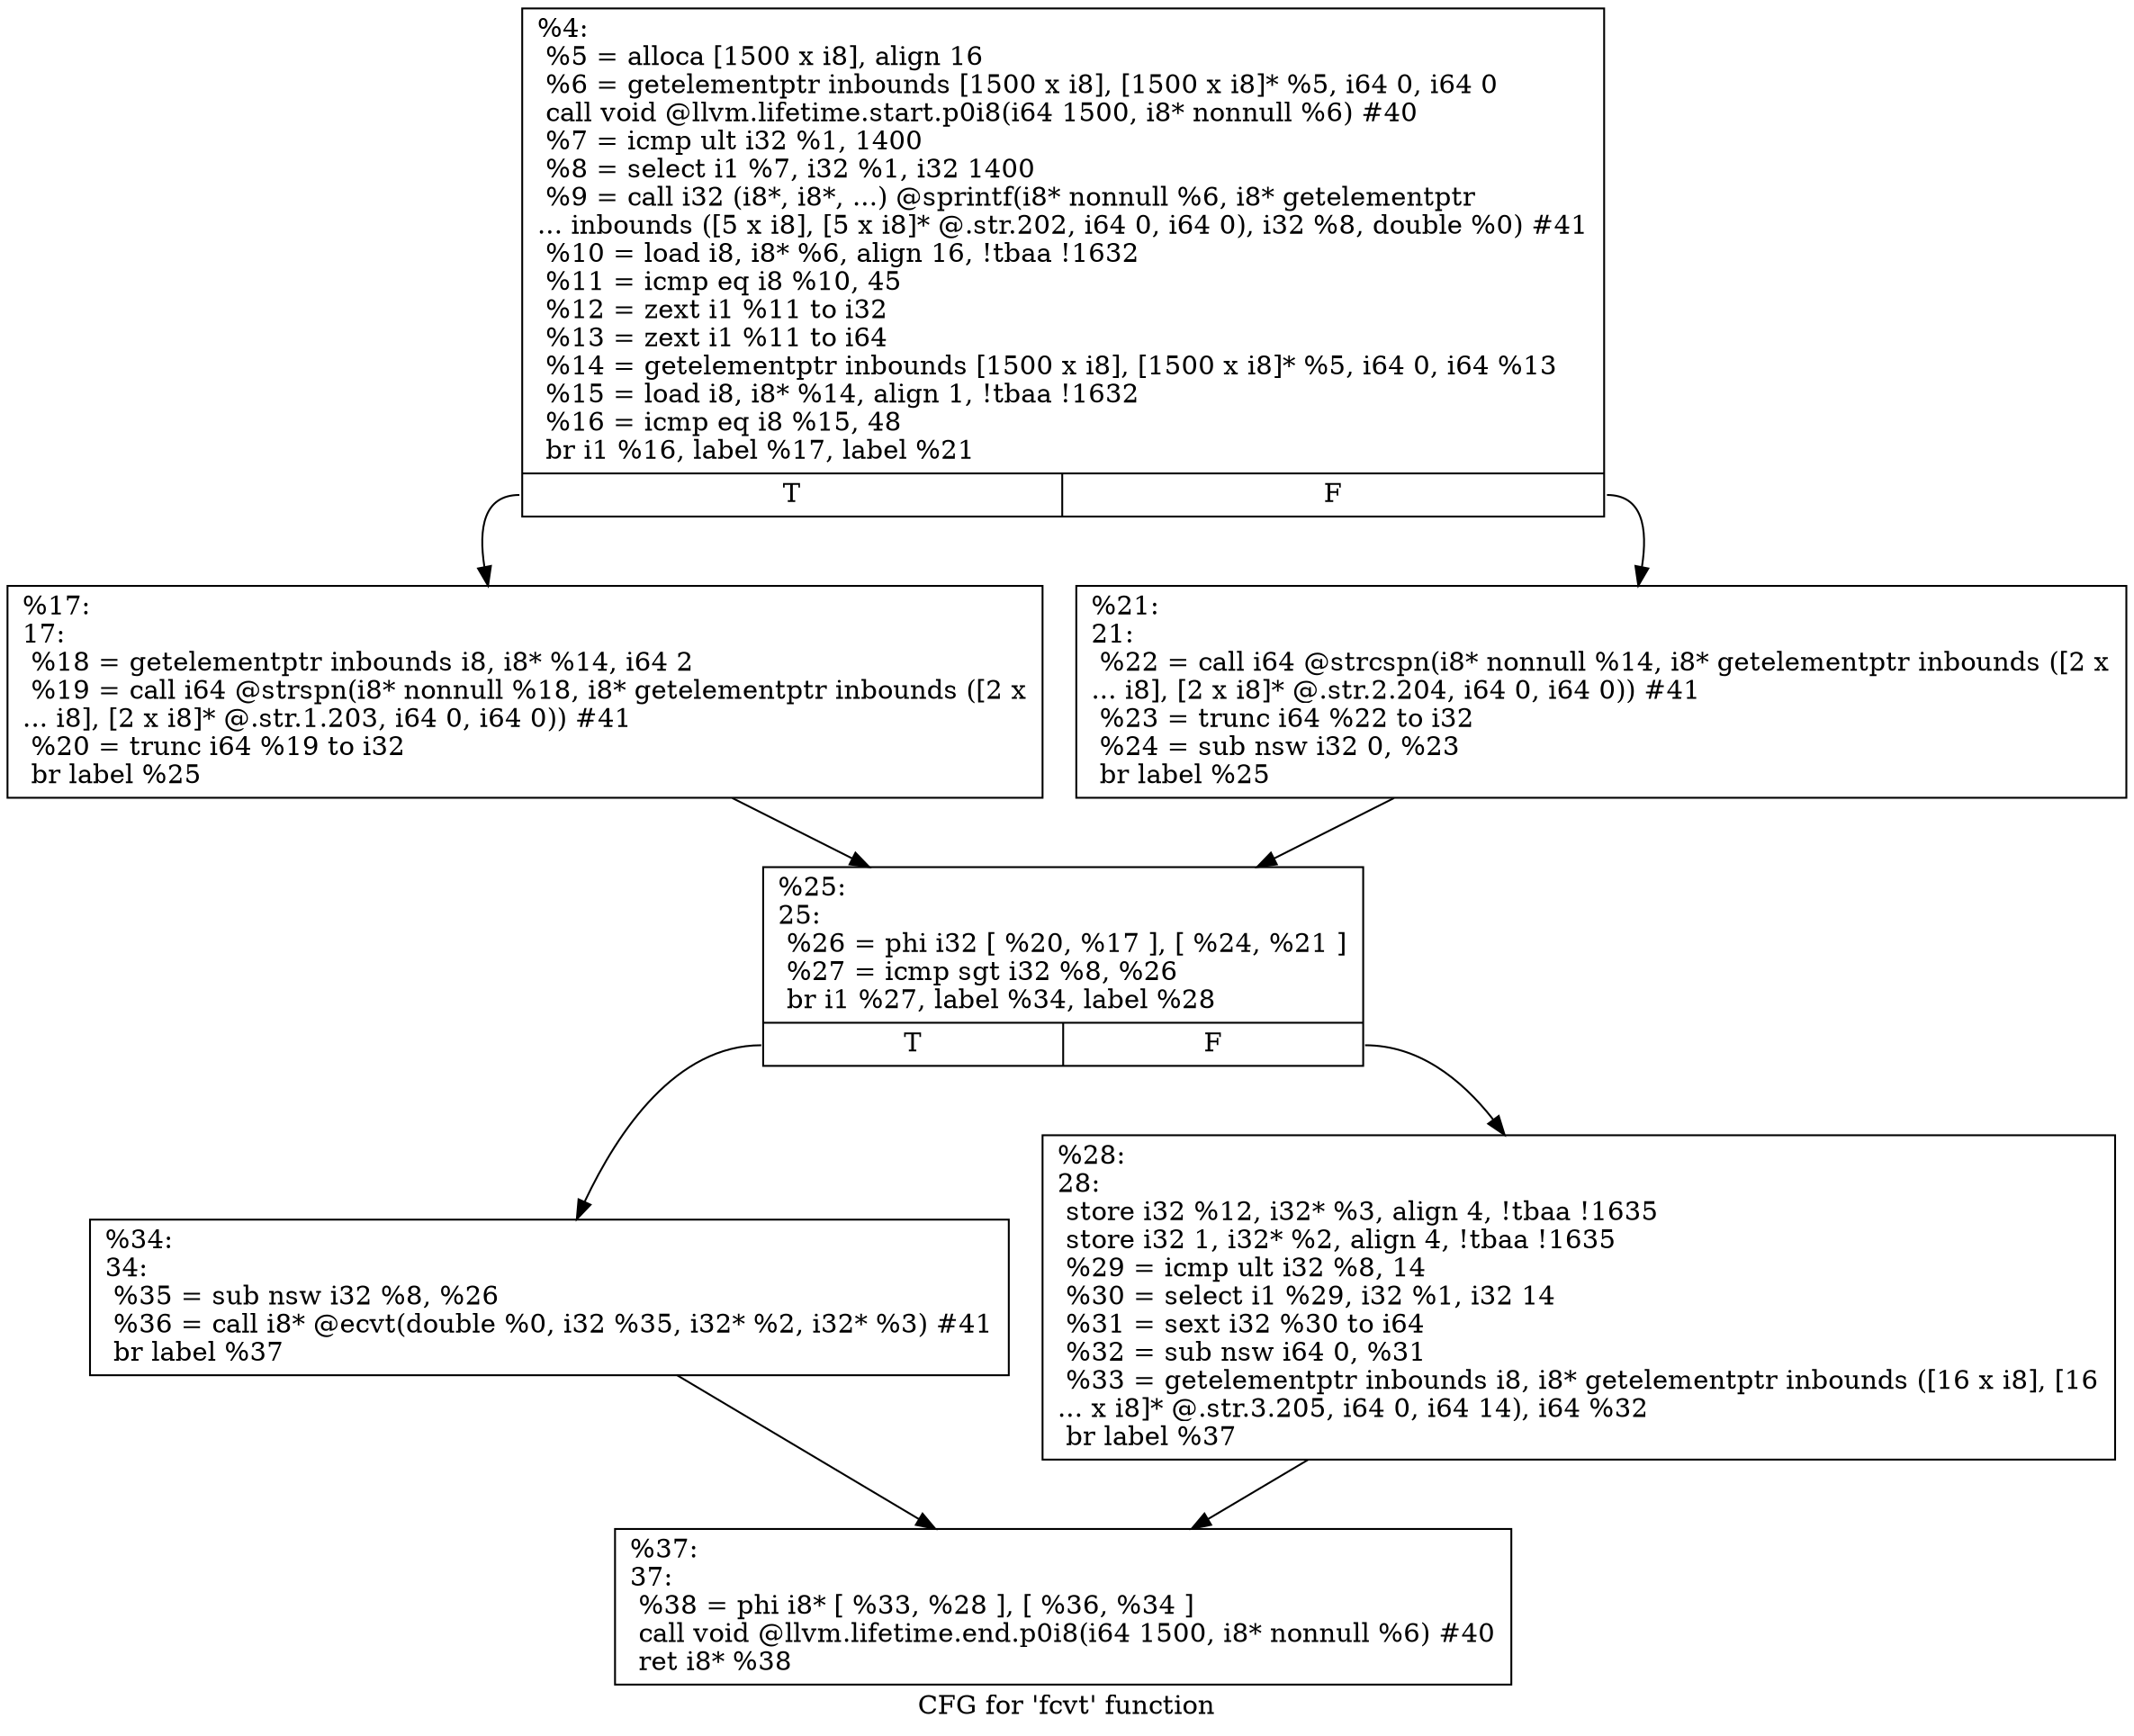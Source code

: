 digraph "CFG for 'fcvt' function" {
	label="CFG for 'fcvt' function";

	Node0x1be3070 [shape=record,label="{%4:\l  %5 = alloca [1500 x i8], align 16\l  %6 = getelementptr inbounds [1500 x i8], [1500 x i8]* %5, i64 0, i64 0\l  call void @llvm.lifetime.start.p0i8(i64 1500, i8* nonnull %6) #40\l  %7 = icmp ult i32 %1, 1400\l  %8 = select i1 %7, i32 %1, i32 1400\l  %9 = call i32 (i8*, i8*, ...) @sprintf(i8* nonnull %6, i8* getelementptr\l... inbounds ([5 x i8], [5 x i8]* @.str.202, i64 0, i64 0), i32 %8, double %0) #41\l  %10 = load i8, i8* %6, align 16, !tbaa !1632\l  %11 = icmp eq i8 %10, 45\l  %12 = zext i1 %11 to i32\l  %13 = zext i1 %11 to i64\l  %14 = getelementptr inbounds [1500 x i8], [1500 x i8]* %5, i64 0, i64 %13\l  %15 = load i8, i8* %14, align 1, !tbaa !1632\l  %16 = icmp eq i8 %15, 48\l  br i1 %16, label %17, label %21\l|{<s0>T|<s1>F}}"];
	Node0x1be3070:s0 -> Node0x1be3980;
	Node0x1be3070:s1 -> Node0x1be39d0;
	Node0x1be3980 [shape=record,label="{%17:\l17:                                               \l  %18 = getelementptr inbounds i8, i8* %14, i64 2\l  %19 = call i64 @strspn(i8* nonnull %18, i8* getelementptr inbounds ([2 x\l... i8], [2 x i8]* @.str.1.203, i64 0, i64 0)) #41\l  %20 = trunc i64 %19 to i32\l  br label %25\l}"];
	Node0x1be3980 -> Node0x1be3a20;
	Node0x1be39d0 [shape=record,label="{%21:\l21:                                               \l  %22 = call i64 @strcspn(i8* nonnull %14, i8* getelementptr inbounds ([2 x\l... i8], [2 x i8]* @.str.2.204, i64 0, i64 0)) #41\l  %23 = trunc i64 %22 to i32\l  %24 = sub nsw i32 0, %23\l  br label %25\l}"];
	Node0x1be39d0 -> Node0x1be3a20;
	Node0x1be3a20 [shape=record,label="{%25:\l25:                                               \l  %26 = phi i32 [ %20, %17 ], [ %24, %21 ]\l  %27 = icmp sgt i32 %8, %26\l  br i1 %27, label %34, label %28\l|{<s0>T|<s1>F}}"];
	Node0x1be3a20:s0 -> Node0x1be3ac0;
	Node0x1be3a20:s1 -> Node0x1be3a70;
	Node0x1be3a70 [shape=record,label="{%28:\l28:                                               \l  store i32 %12, i32* %3, align 4, !tbaa !1635\l  store i32 1, i32* %2, align 4, !tbaa !1635\l  %29 = icmp ult i32 %8, 14\l  %30 = select i1 %29, i32 %1, i32 14\l  %31 = sext i32 %30 to i64\l  %32 = sub nsw i64 0, %31\l  %33 = getelementptr inbounds i8, i8* getelementptr inbounds ([16 x i8], [16\l... x i8]* @.str.3.205, i64 0, i64 14), i64 %32\l  br label %37\l}"];
	Node0x1be3a70 -> Node0x1be3b10;
	Node0x1be3ac0 [shape=record,label="{%34:\l34:                                               \l  %35 = sub nsw i32 %8, %26\l  %36 = call i8* @ecvt(double %0, i32 %35, i32* %2, i32* %3) #41\l  br label %37\l}"];
	Node0x1be3ac0 -> Node0x1be3b10;
	Node0x1be3b10 [shape=record,label="{%37:\l37:                                               \l  %38 = phi i8* [ %33, %28 ], [ %36, %34 ]\l  call void @llvm.lifetime.end.p0i8(i64 1500, i8* nonnull %6) #40\l  ret i8* %38\l}"];
}

